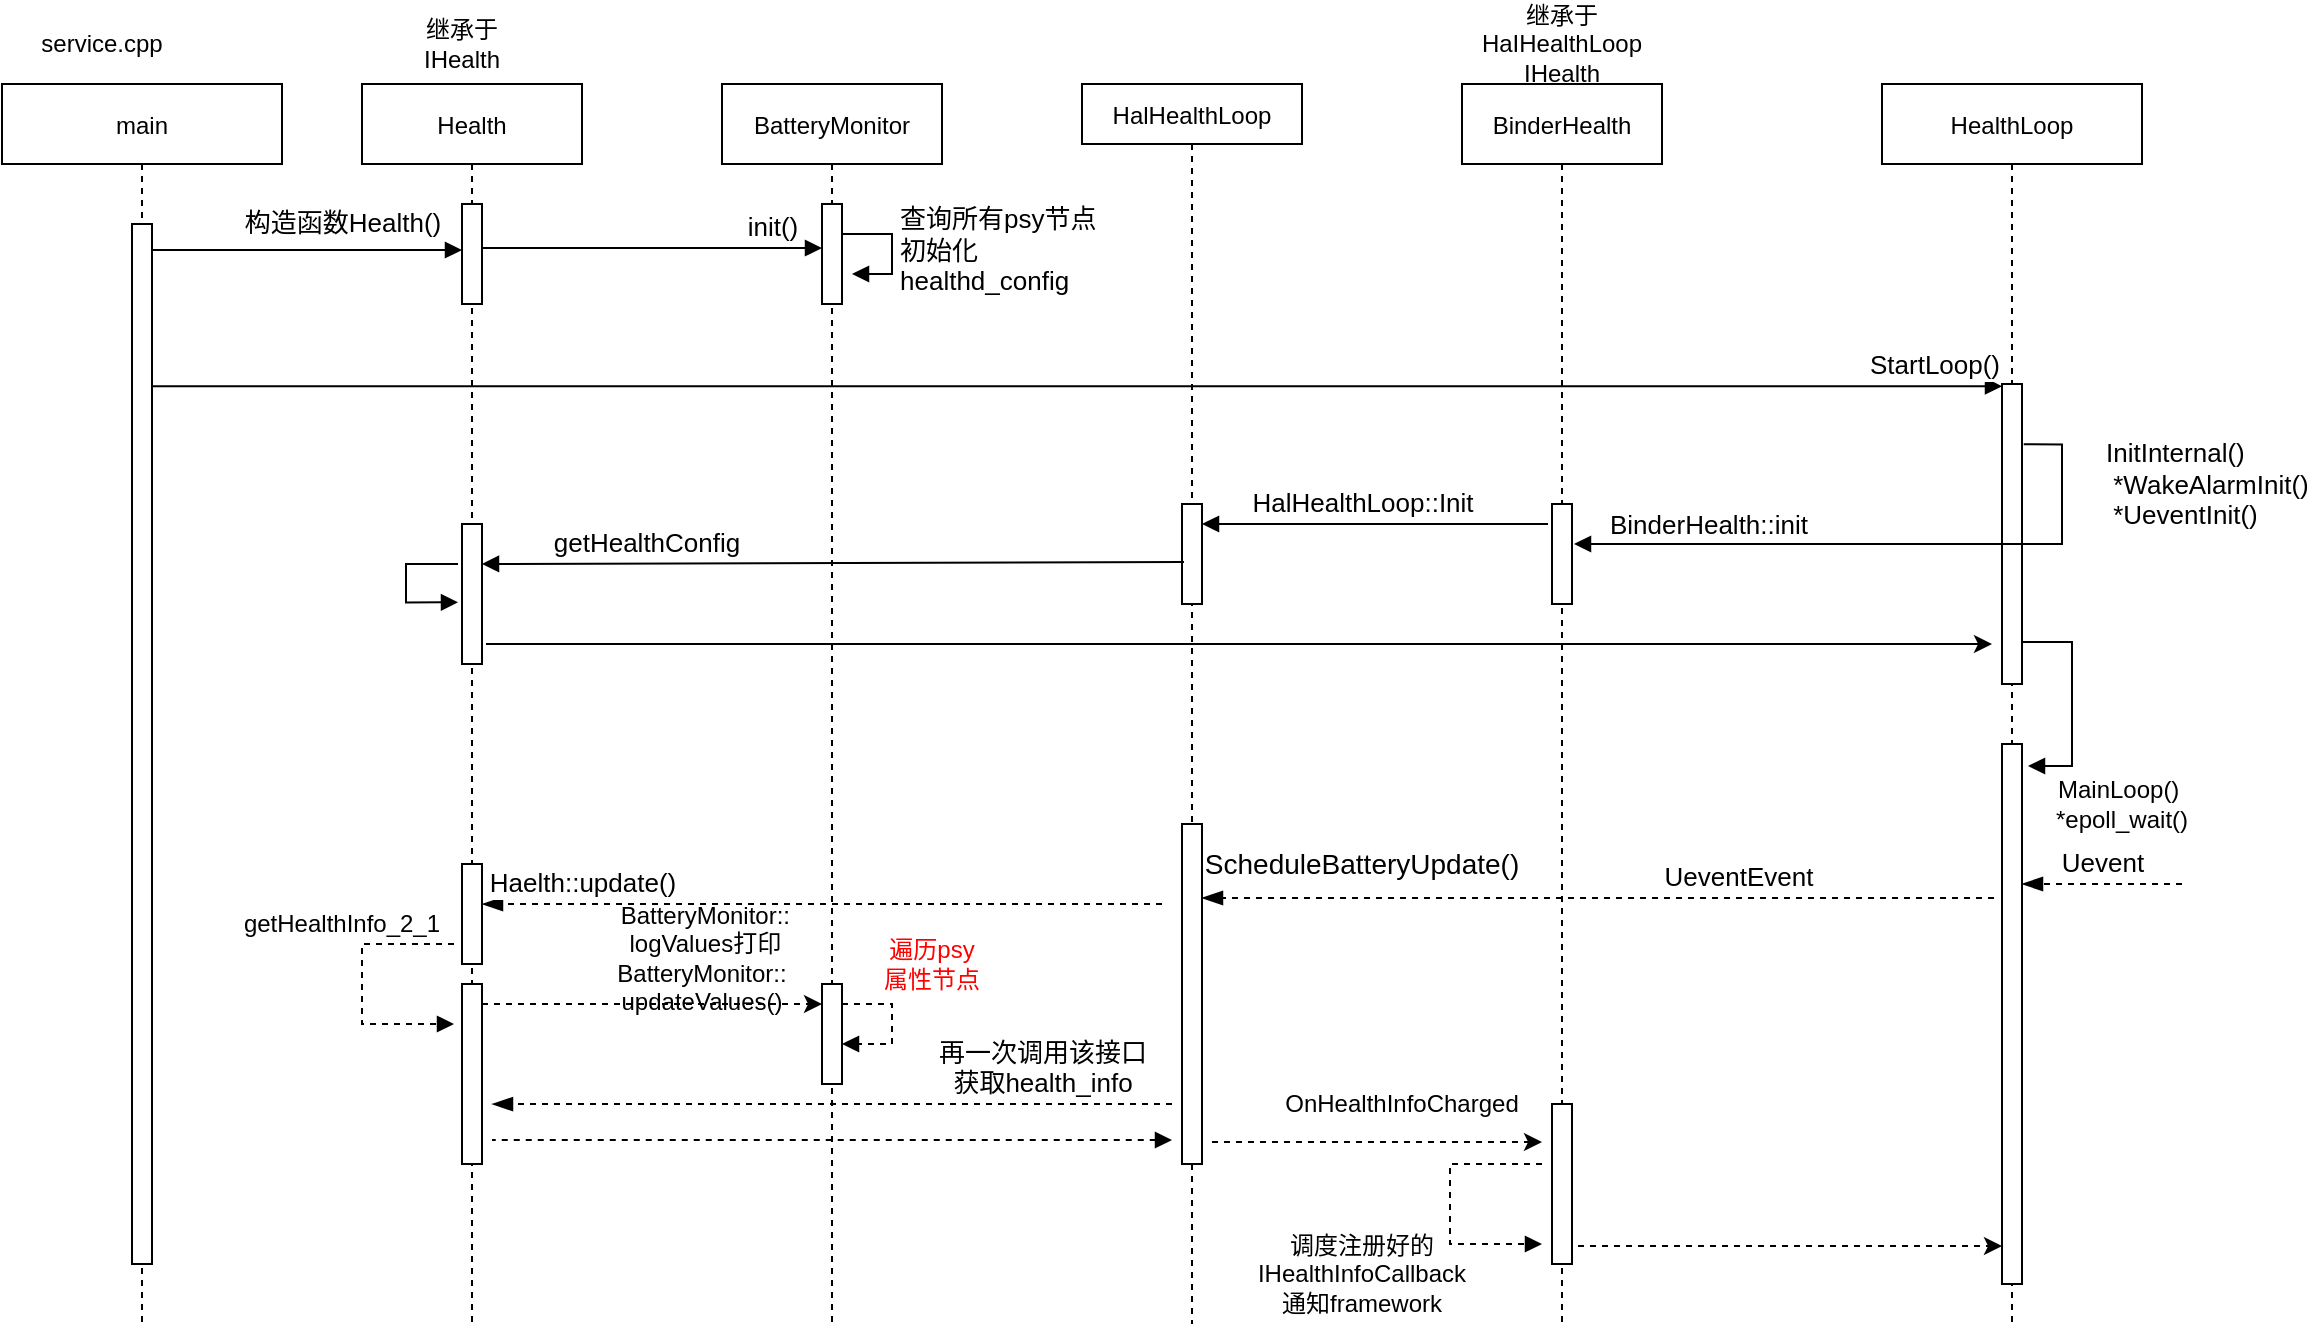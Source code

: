 <mxfile>
    <diagram id="kgpKYQtTHZ0yAKxKKP6v" name="Page-1">
        <mxGraphModel dx="970" dy="642" grid="1" gridSize="10" guides="1" tooltips="1" connect="1" arrows="1" fold="1" page="1" pageScale="1" pageWidth="850" pageHeight="1100" math="0" shadow="0">
            <root>
                <mxCell id="0"/>
                <mxCell id="1" parent="0"/>
                <mxCell id="3nuBFxr9cyL0pnOWT2aG-1" value="main" style="shape=umlLifeline;perimeter=lifelinePerimeter;container=1;collapsible=0;recursiveResize=0;rounded=0;shadow=0;strokeWidth=1;" parent="1" vertex="1">
                    <mxGeometry x="120" y="80" width="140" height="620" as="geometry"/>
                </mxCell>
                <mxCell id="3nuBFxr9cyL0pnOWT2aG-2" value="" style="points=[];perimeter=orthogonalPerimeter;rounded=0;shadow=0;strokeWidth=1;" parent="3nuBFxr9cyL0pnOWT2aG-1" vertex="1">
                    <mxGeometry x="65" y="70" width="10" height="520" as="geometry"/>
                </mxCell>
                <mxCell id="3nuBFxr9cyL0pnOWT2aG-5" value="Health" style="shape=umlLifeline;perimeter=lifelinePerimeter;container=1;collapsible=0;recursiveResize=0;rounded=0;shadow=0;strokeWidth=1;" parent="1" vertex="1">
                    <mxGeometry x="300" y="80" width="110" height="620" as="geometry"/>
                </mxCell>
                <mxCell id="qYyZ9x5dWhUnfHjNsUSw-17" value="" style="html=1;points=[];perimeter=orthogonalPerimeter;" parent="3nuBFxr9cyL0pnOWT2aG-5" vertex="1">
                    <mxGeometry x="50" y="60" width="10" height="50" as="geometry"/>
                </mxCell>
                <mxCell id="qYyZ9x5dWhUnfHjNsUSw-41" value="" style="html=1;points=[];perimeter=orthogonalPerimeter;" parent="3nuBFxr9cyL0pnOWT2aG-5" vertex="1">
                    <mxGeometry x="50" y="220" width="10" height="70" as="geometry"/>
                </mxCell>
                <mxCell id="qYyZ9x5dWhUnfHjNsUSw-43" value="" style="edgeStyle=orthogonalEdgeStyle;html=1;align=left;spacingLeft=2;endArrow=block;rounded=0;shadow=0;sketch=0;entryX=0.48;entryY=0.418;entryDx=0;entryDy=0;entryPerimeter=0;exitX=0.3;exitY=0.4;exitDx=0;exitDy=0;exitPerimeter=0;" parent="3nuBFxr9cyL0pnOWT2aG-5" edge="1">
                    <mxGeometry x="-0.11" y="-20" relative="1" as="geometry">
                        <mxPoint x="48" y="240" as="sourcePoint"/>
                        <Array as="points">
                            <mxPoint x="22" y="240"/>
                            <mxPoint x="22" y="259"/>
                        </Array>
                        <mxPoint x="48" y="259.16" as="targetPoint"/>
                        <mxPoint x="20" y="-20" as="offset"/>
                    </mxGeometry>
                </mxCell>
                <mxCell id="qYyZ9x5dWhUnfHjNsUSw-56" value="" style="html=1;points=[];perimeter=orthogonalPerimeter;" parent="3nuBFxr9cyL0pnOWT2aG-5" vertex="1">
                    <mxGeometry x="50" y="390" width="10" height="50" as="geometry"/>
                </mxCell>
                <mxCell id="qYyZ9x5dWhUnfHjNsUSw-58" value="" style="html=1;points=[];perimeter=orthogonalPerimeter;" parent="3nuBFxr9cyL0pnOWT2aG-5" vertex="1">
                    <mxGeometry x="50" y="450" width="10" height="90" as="geometry"/>
                </mxCell>
                <mxCell id="qYyZ9x5dWhUnfHjNsUSw-7" value="BatteryMonitor" style="shape=umlLifeline;perimeter=lifelinePerimeter;container=1;collapsible=0;recursiveResize=0;rounded=0;shadow=0;strokeWidth=1;" parent="1" vertex="1">
                    <mxGeometry x="480" y="80" width="110" height="620" as="geometry"/>
                </mxCell>
                <mxCell id="qYyZ9x5dWhUnfHjNsUSw-25" value="" style="html=1;points=[];perimeter=orthogonalPerimeter;" parent="qYyZ9x5dWhUnfHjNsUSw-7" vertex="1">
                    <mxGeometry x="50" y="60" width="10" height="50" as="geometry"/>
                </mxCell>
                <mxCell id="qYyZ9x5dWhUnfHjNsUSw-26" value="&lt;font style=&quot;font-size: 13px&quot;&gt;init()&lt;/font&gt;" style="html=1;verticalAlign=bottom;startArrow=none;endArrow=block;startSize=8;startFill=0;" parent="qYyZ9x5dWhUnfHjNsUSw-7" target="qYyZ9x5dWhUnfHjNsUSw-25" edge="1">
                    <mxGeometry x="0.706" relative="1" as="geometry">
                        <mxPoint x="-120" y="82" as="sourcePoint"/>
                        <mxPoint as="offset"/>
                    </mxGeometry>
                </mxCell>
                <mxCell id="qYyZ9x5dWhUnfHjNsUSw-30" value="&lt;font style=&quot;font-size: 13px&quot;&gt;查询所有psy节点&lt;br&gt;初始化&lt;br&gt;healthd_config&lt;/font&gt;" style="edgeStyle=orthogonalEdgeStyle;html=1;align=left;spacingLeft=2;endArrow=block;rounded=0;entryX=1;entryY=0;" parent="qYyZ9x5dWhUnfHjNsUSw-7" edge="1">
                    <mxGeometry relative="1" as="geometry">
                        <mxPoint x="60" y="75" as="sourcePoint"/>
                        <Array as="points">
                            <mxPoint x="85" y="75"/>
                        </Array>
                        <mxPoint x="65" y="95" as="targetPoint"/>
                    </mxGeometry>
                </mxCell>
                <mxCell id="qYyZ9x5dWhUnfHjNsUSw-65" value="" style="html=1;points=[];perimeter=orthogonalPerimeter;" parent="qYyZ9x5dWhUnfHjNsUSw-7" vertex="1">
                    <mxGeometry x="50" y="450" width="10" height="50" as="geometry"/>
                </mxCell>
                <mxCell id="qYyZ9x5dWhUnfHjNsUSw-9" value="HealthLoop" style="shape=umlLifeline;perimeter=lifelinePerimeter;container=1;collapsible=0;recursiveResize=0;rounded=0;shadow=0;strokeWidth=1;" parent="1" vertex="1">
                    <mxGeometry x="1060" y="80" width="130" height="620" as="geometry"/>
                </mxCell>
                <mxCell id="qYyZ9x5dWhUnfHjNsUSw-32" value="" style="html=1;points=[];perimeter=orthogonalPerimeter;" parent="qYyZ9x5dWhUnfHjNsUSw-9" vertex="1">
                    <mxGeometry x="60" y="150" width="10" height="150" as="geometry"/>
                </mxCell>
                <mxCell id="qYyZ9x5dWhUnfHjNsUSw-48" value="" style="html=1;points=[];perimeter=orthogonalPerimeter;" parent="qYyZ9x5dWhUnfHjNsUSw-9" vertex="1">
                    <mxGeometry x="60" y="330" width="10" height="270" as="geometry"/>
                </mxCell>
                <mxCell id="qYyZ9x5dWhUnfHjNsUSw-53" value="&lt;font style=&quot;font-size: 13px&quot;&gt;Uevent&lt;/font&gt;" style="html=1;verticalAlign=bottom;endArrow=blockThin;dashed=1;endSize=8;shadow=0;endFill=1;" parent="qYyZ9x5dWhUnfHjNsUSw-9" edge="1">
                    <mxGeometry relative="1" as="geometry">
                        <mxPoint x="150" y="400" as="sourcePoint"/>
                        <mxPoint x="70" y="400" as="targetPoint"/>
                    </mxGeometry>
                </mxCell>
                <mxCell id="qYyZ9x5dWhUnfHjNsUSw-11" value="BinderHealth" style="shape=umlLifeline;perimeter=lifelinePerimeter;container=1;collapsible=0;recursiveResize=0;rounded=0;shadow=0;strokeWidth=1;" parent="1" vertex="1">
                    <mxGeometry x="850" y="80" width="100" height="620" as="geometry"/>
                </mxCell>
                <mxCell id="qYyZ9x5dWhUnfHjNsUSw-36" value="" style="html=1;points=[];perimeter=orthogonalPerimeter;" parent="qYyZ9x5dWhUnfHjNsUSw-11" vertex="1">
                    <mxGeometry x="45" y="210" width="10" height="50" as="geometry"/>
                </mxCell>
                <mxCell id="qYyZ9x5dWhUnfHjNsUSw-75" value="" style="html=1;points=[];perimeter=orthogonalPerimeter;" parent="qYyZ9x5dWhUnfHjNsUSw-11" vertex="1">
                    <mxGeometry x="45" y="510" width="10" height="80" as="geometry"/>
                </mxCell>
                <mxCell id="qYyZ9x5dWhUnfHjNsUSw-13" value="HalHealthLoop" style="shape=umlLifeline;perimeter=lifelinePerimeter;container=1;collapsible=0;recursiveResize=0;rounded=0;shadow=0;strokeWidth=1;size=30;" parent="1" vertex="1">
                    <mxGeometry x="660" y="80" width="110" height="620" as="geometry"/>
                </mxCell>
                <mxCell id="qYyZ9x5dWhUnfHjNsUSw-38" value="" style="html=1;points=[];perimeter=orthogonalPerimeter;" parent="qYyZ9x5dWhUnfHjNsUSw-13" vertex="1">
                    <mxGeometry x="50" y="210" width="10" height="50" as="geometry"/>
                </mxCell>
                <mxCell id="qYyZ9x5dWhUnfHjNsUSw-55" value="" style="html=1;points=[];perimeter=orthogonalPerimeter;" parent="qYyZ9x5dWhUnfHjNsUSw-13" vertex="1">
                    <mxGeometry x="50" y="370" width="10" height="170" as="geometry"/>
                </mxCell>
                <mxCell id="qYyZ9x5dWhUnfHjNsUSw-18" value="&lt;font style=&quot;font-size: 13px&quot;&gt;构造函数Health()&lt;/font&gt;" style="html=1;verticalAlign=bottom;startArrow=none;endArrow=block;startSize=8;startFill=0;exitX=1;exitY=0.025;exitDx=0;exitDy=0;exitPerimeter=0;" parent="1" source="3nuBFxr9cyL0pnOWT2aG-2" target="qYyZ9x5dWhUnfHjNsUSw-17" edge="1">
                    <mxGeometry x="0.226" y="3" relative="1" as="geometry">
                        <mxPoint x="180" y="160" as="sourcePoint"/>
                        <mxPoint as="offset"/>
                    </mxGeometry>
                </mxCell>
                <mxCell id="qYyZ9x5dWhUnfHjNsUSw-19" value="service.cpp" style="text;html=1;strokeColor=none;fillColor=none;align=center;verticalAlign=middle;whiteSpace=wrap;rounded=0;" parent="1" vertex="1">
                    <mxGeometry x="150" y="50" width="40" height="20" as="geometry"/>
                </mxCell>
                <mxCell id="qYyZ9x5dWhUnfHjNsUSw-20" value="继承于&lt;br&gt;IHealth" style="text;html=1;strokeColor=none;fillColor=none;align=center;verticalAlign=middle;whiteSpace=wrap;rounded=0;" parent="1" vertex="1">
                    <mxGeometry x="330" y="50" width="40" height="20" as="geometry"/>
                </mxCell>
                <mxCell id="qYyZ9x5dWhUnfHjNsUSw-31" value="继承于&lt;br&gt;HaIHealthLoop&lt;br&gt;&lt;div&gt;&lt;span&gt;IHealth&lt;/span&gt;&lt;/div&gt;" style="text;html=1;strokeColor=none;fillColor=none;align=center;verticalAlign=middle;whiteSpace=wrap;rounded=0;" parent="1" vertex="1">
                    <mxGeometry x="880" y="50" width="40" height="20" as="geometry"/>
                </mxCell>
                <mxCell id="qYyZ9x5dWhUnfHjNsUSw-33" value="&lt;span style=&quot;font-size: 13px&quot;&gt;StartLoop()&lt;/span&gt;" style="html=1;verticalAlign=bottom;startArrow=none;endArrow=block;startSize=8;startFill=0;exitX=1;exitY=0.156;exitDx=0;exitDy=0;exitPerimeter=0;" parent="1" source="3nuBFxr9cyL0pnOWT2aG-2" target="qYyZ9x5dWhUnfHjNsUSw-32" edge="1">
                    <mxGeometry x="0.925" relative="1" as="geometry">
                        <mxPoint x="200" y="230" as="sourcePoint"/>
                        <mxPoint as="offset"/>
                    </mxGeometry>
                </mxCell>
                <mxCell id="qYyZ9x5dWhUnfHjNsUSw-39" value="&lt;font style=&quot;font-size: 13px&quot;&gt;HalHealthLoop::Init&lt;/font&gt;" style="html=1;verticalAlign=bottom;endArrow=none;startArrow=block;startFill=1;endFill=0;" parent="1" edge="1">
                    <mxGeometry x="-0.075" width="80" relative="1" as="geometry">
                        <mxPoint x="720" y="300" as="sourcePoint"/>
                        <mxPoint x="893" y="300" as="targetPoint"/>
                        <mxPoint as="offset"/>
                    </mxGeometry>
                </mxCell>
                <mxCell id="qYyZ9x5dWhUnfHjNsUSw-40" value="&lt;font style=&quot;font-size: 13px&quot;&gt;getHealthConfig&lt;/font&gt;" style="html=1;verticalAlign=bottom;endArrow=none;startArrow=block;startFill=1;endFill=0;entryX=0.1;entryY=0.58;entryDx=0;entryDy=0;entryPerimeter=0;" parent="1" target="qYyZ9x5dWhUnfHjNsUSw-38" edge="1">
                    <mxGeometry x="-0.533" width="80" relative="1" as="geometry">
                        <mxPoint x="360" y="320" as="sourcePoint"/>
                        <mxPoint x="703" y="320" as="targetPoint"/>
                        <mxPoint as="offset"/>
                    </mxGeometry>
                </mxCell>
                <mxCell id="qYyZ9x5dWhUnfHjNsUSw-35" value="&lt;font style=&quot;font-size: 13px&quot;&gt;BinderHealth::init&lt;/font&gt;" style="edgeStyle=orthogonalEdgeStyle;html=1;align=left;spacingLeft=2;endArrow=block;rounded=0;entryX=1.1;entryY=0.4;entryDx=0;entryDy=0;entryPerimeter=0;exitX=1.086;exitY=0.201;exitDx=0;exitDy=0;exitPerimeter=0;" parent="1" source="qYyZ9x5dWhUnfHjNsUSw-32" target="qYyZ9x5dWhUnfHjNsUSw-36" edge="1">
                    <mxGeometry x="0.909" y="-10" relative="1" as="geometry">
                        <mxPoint x="1140" y="260" as="sourcePoint"/>
                        <Array as="points">
                            <mxPoint x="1150" y="260"/>
                            <mxPoint x="1150" y="310"/>
                        </Array>
                        <mxPoint x="1120" y="280" as="targetPoint"/>
                        <mxPoint as="offset"/>
                    </mxGeometry>
                </mxCell>
                <mxCell id="qYyZ9x5dWhUnfHjNsUSw-37" value="&lt;font&gt;&lt;span style=&quot;font-size: 13px&quot;&gt;InitInternal()&lt;/span&gt;&lt;br&gt;&lt;div&gt;&lt;span style=&quot;font-size: 13px&quot;&gt;&amp;nbsp;*WakeAlarmInit()&lt;/span&gt;&lt;span style=&quot;font-size: 13px&quot;&gt;&amp;nbsp; &amp;nbsp;*UeventInit()&lt;/span&gt;&lt;/div&gt;&lt;/font&gt;" style="text;html=1;strokeColor=none;fillColor=none;align=left;verticalAlign=middle;whiteSpace=wrap;rounded=0;" parent="1" vertex="1">
                    <mxGeometry x="1170" y="270" width="40" height="20" as="geometry"/>
                </mxCell>
                <mxCell id="qYyZ9x5dWhUnfHjNsUSw-47" value="" style="endArrow=classic;html=1;shadow=0;" parent="1" edge="1">
                    <mxGeometry width="50" height="50" relative="1" as="geometry">
                        <mxPoint x="362" y="360" as="sourcePoint"/>
                        <mxPoint x="1115" y="360" as="targetPoint"/>
                        <Array as="points">
                            <mxPoint x="513" y="360"/>
                        </Array>
                    </mxGeometry>
                </mxCell>
                <mxCell id="qYyZ9x5dWhUnfHjNsUSw-50" value="" style="edgeStyle=orthogonalEdgeStyle;html=1;align=left;spacingLeft=2;endArrow=block;rounded=0;shadow=0;" parent="1" edge="1">
                    <mxGeometry relative="1" as="geometry">
                        <mxPoint x="1130" y="359" as="sourcePoint"/>
                        <Array as="points">
                            <mxPoint x="1155" y="359"/>
                            <mxPoint x="1155" y="421"/>
                        </Array>
                        <mxPoint x="1133" y="421" as="targetPoint"/>
                    </mxGeometry>
                </mxCell>
                <mxCell id="qYyZ9x5dWhUnfHjNsUSw-51" value="MainLoop()&amp;nbsp; *epoll_wait()" style="text;html=1;strokeColor=none;fillColor=none;align=center;verticalAlign=middle;whiteSpace=wrap;rounded=0;" parent="1" vertex="1">
                    <mxGeometry x="1160" y="430" width="40" height="20" as="geometry"/>
                </mxCell>
                <mxCell id="qYyZ9x5dWhUnfHjNsUSw-54" value="&lt;font style=&quot;font-size: 13px&quot;&gt;UeventEvent&lt;/font&gt;" style="html=1;verticalAlign=bottom;endArrow=blockThin;dashed=1;endSize=8;shadow=0;endFill=1;exitX=-0.4;exitY=0.285;exitDx=0;exitDy=0;exitPerimeter=0;" parent="1" source="qYyZ9x5dWhUnfHjNsUSw-48" edge="1">
                    <mxGeometry x="-0.351" relative="1" as="geometry">
                        <mxPoint x="1110" y="490" as="sourcePoint"/>
                        <mxPoint x="720" y="487" as="targetPoint"/>
                        <mxPoint as="offset"/>
                    </mxGeometry>
                </mxCell>
                <mxCell id="qYyZ9x5dWhUnfHjNsUSw-57" value="&lt;font style=&quot;font-size: 13px&quot;&gt;Haelth::update()&lt;/font&gt;" style="html=1;verticalAlign=bottom;endArrow=blockThin;dashed=1;endSize=8;shadow=0;endFill=1;" parent="1" edge="1">
                    <mxGeometry x="0.706" relative="1" as="geometry">
                        <mxPoint x="700" y="490" as="sourcePoint"/>
                        <mxPoint x="360" y="490.05" as="targetPoint"/>
                        <mxPoint as="offset"/>
                    </mxGeometry>
                </mxCell>
                <mxCell id="qYyZ9x5dWhUnfHjNsUSw-61" value="" style="edgeStyle=orthogonalEdgeStyle;html=1;align=left;spacingLeft=2;endArrow=block;rounded=0;shadow=0;sketch=0;exitX=0.3;exitY=0.4;exitDx=0;exitDy=0;exitPerimeter=0;dashed=1;" parent="1" edge="1">
                    <mxGeometry x="-0.11" y="-20" relative="1" as="geometry">
                        <mxPoint x="346" y="510" as="sourcePoint"/>
                        <Array as="points">
                            <mxPoint x="300" y="510"/>
                            <mxPoint x="300" y="550"/>
                            <mxPoint x="346" y="550"/>
                        </Array>
                        <mxPoint x="346" y="550" as="targetPoint"/>
                        <mxPoint x="20" y="-20" as="offset"/>
                    </mxGeometry>
                </mxCell>
                <mxCell id="qYyZ9x5dWhUnfHjNsUSw-62" value="getHealthInfo_2_1" style="text;html=1;strokeColor=none;fillColor=none;align=center;verticalAlign=middle;whiteSpace=wrap;rounded=0;" parent="1" vertex="1">
                    <mxGeometry x="270" y="490" width="40" height="20" as="geometry"/>
                </mxCell>
                <mxCell id="qYyZ9x5dWhUnfHjNsUSw-63" value="&lt;font style=&quot;font-size: 14px&quot;&gt;ScheduleBatteryUpdate()&lt;/font&gt;" style="text;html=1;strokeColor=none;fillColor=none;align=center;verticalAlign=middle;whiteSpace=wrap;rounded=0;" parent="1" vertex="1">
                    <mxGeometry x="780" y="460" width="40" height="20" as="geometry"/>
                </mxCell>
                <mxCell id="qYyZ9x5dWhUnfHjNsUSw-64" value="" style="endArrow=classic;html=1;shadow=0;dashed=1;" parent="1" edge="1">
                    <mxGeometry width="50" height="50" relative="1" as="geometry">
                        <mxPoint x="360" y="540" as="sourcePoint"/>
                        <mxPoint x="530" y="540" as="targetPoint"/>
                    </mxGeometry>
                </mxCell>
                <mxCell id="qYyZ9x5dWhUnfHjNsUSw-67" value="" style="edgeStyle=orthogonalEdgeStyle;html=1;align=left;spacingLeft=2;endArrow=block;rounded=0;shadow=0;dashed=1;" parent="1" target="qYyZ9x5dWhUnfHjNsUSw-65" edge="1">
                    <mxGeometry relative="1" as="geometry">
                        <mxPoint x="540" y="540" as="sourcePoint"/>
                        <Array as="points">
                            <mxPoint x="565" y="540"/>
                            <mxPoint x="565" y="560"/>
                        </Array>
                        <mxPoint x="543" y="602" as="targetPoint"/>
                    </mxGeometry>
                </mxCell>
                <mxCell id="qYyZ9x5dWhUnfHjNsUSw-69" value="&lt;font color=&quot;#ff0000&quot;&gt;遍历psy属性节点&lt;/font&gt;" style="text;html=1;strokeColor=none;fillColor=none;align=center;verticalAlign=middle;whiteSpace=wrap;rounded=0;" parent="1" vertex="1">
                    <mxGeometry x="560" y="510" width="50" height="20" as="geometry"/>
                </mxCell>
                <mxCell id="qYyZ9x5dWhUnfHjNsUSw-70" value="&lt;font style=&quot;font-size: 13px&quot;&gt;再一次调用该接口&lt;br&gt;获取health_info&lt;br&gt;&lt;/font&gt;" style="html=1;verticalAlign=bottom;endArrow=blockThin;dashed=1;endSize=8;shadow=0;endFill=1;" parent="1" edge="1">
                    <mxGeometry x="-0.618" relative="1" as="geometry">
                        <mxPoint x="705" y="590" as="sourcePoint"/>
                        <mxPoint x="365" y="590.05" as="targetPoint"/>
                        <mxPoint as="offset"/>
                    </mxGeometry>
                </mxCell>
                <mxCell id="qYyZ9x5dWhUnfHjNsUSw-71" value="&lt;font style=&quot;font-size: 13px&quot;&gt;&lt;br&gt;&lt;/font&gt;" style="html=1;verticalAlign=bottom;endArrow=none;dashed=1;endSize=8;shadow=0;endFill=0;startArrow=block;startFill=1;" parent="1" edge="1">
                    <mxGeometry x="-0.618" relative="1" as="geometry">
                        <mxPoint x="705" y="608" as="sourcePoint"/>
                        <mxPoint x="365" y="608.05" as="targetPoint"/>
                        <mxPoint as="offset"/>
                    </mxGeometry>
                </mxCell>
                <mxCell id="qYyZ9x5dWhUnfHjNsUSw-72" value="" style="endArrow=classic;html=1;shadow=0;dashed=1;exitX=1.5;exitY=0.935;exitDx=0;exitDy=0;exitPerimeter=0;" parent="1" source="qYyZ9x5dWhUnfHjNsUSw-55" edge="1">
                    <mxGeometry width="50" height="50" relative="1" as="geometry">
                        <mxPoint x="740" y="630" as="sourcePoint"/>
                        <mxPoint x="890" y="609" as="targetPoint"/>
                    </mxGeometry>
                </mxCell>
                <mxCell id="qYyZ9x5dWhUnfHjNsUSw-76" value="OnHealthInfoCharged" style="text;html=1;strokeColor=none;fillColor=none;align=center;verticalAlign=middle;whiteSpace=wrap;rounded=0;" parent="1" vertex="1">
                    <mxGeometry x="800" y="580" width="40" height="20" as="geometry"/>
                </mxCell>
                <mxCell id="qYyZ9x5dWhUnfHjNsUSw-77" value="" style="edgeStyle=orthogonalEdgeStyle;html=1;align=left;spacingLeft=2;endArrow=block;rounded=0;shadow=0;sketch=0;exitX=0.3;exitY=0.4;exitDx=0;exitDy=0;exitPerimeter=0;dashed=1;" parent="1" edge="1">
                    <mxGeometry x="-0.11" y="-20" relative="1" as="geometry">
                        <mxPoint x="890" y="620" as="sourcePoint"/>
                        <Array as="points">
                            <mxPoint x="844" y="620"/>
                            <mxPoint x="844" y="660"/>
                            <mxPoint x="890" y="660"/>
                        </Array>
                        <mxPoint x="890" y="660" as="targetPoint"/>
                        <mxPoint x="20" y="-20" as="offset"/>
                    </mxGeometry>
                </mxCell>
                <mxCell id="qYyZ9x5dWhUnfHjNsUSw-78" value="调度注册好的IHealthInfoCallback通知framework" style="text;html=1;strokeColor=none;fillColor=none;align=center;verticalAlign=middle;whiteSpace=wrap;rounded=0;" parent="1" vertex="1">
                    <mxGeometry x="780" y="660" width="40" height="30" as="geometry"/>
                </mxCell>
                <mxCell id="qYyZ9x5dWhUnfHjNsUSw-79" value="" style="endArrow=classic;html=1;shadow=0;dashed=1;exitX=1.3;exitY=0.888;exitDx=0;exitDy=0;exitPerimeter=0;" parent="1" source="qYyZ9x5dWhUnfHjNsUSw-75" edge="1">
                    <mxGeometry width="50" height="50" relative="1" as="geometry">
                        <mxPoint x="920" y="660" as="sourcePoint"/>
                        <mxPoint x="1120" y="661" as="targetPoint"/>
                    </mxGeometry>
                </mxCell>
                <mxCell id="qYyZ9x5dWhUnfHjNsUSw-66" value="&lt;br&gt;&lt;div&gt;&amp;nbsp;BatteryMonitor::&lt;/div&gt;&lt;div&gt;&amp;nbsp;logValues打印&lt;/div&gt;BatteryMonitor::&lt;br&gt;updateValues()" style="text;html=1;strokeColor=none;fillColor=none;align=center;verticalAlign=middle;whiteSpace=wrap;rounded=0;" parent="1" vertex="1">
                    <mxGeometry x="410" y="500" width="120" height="20" as="geometry"/>
                </mxCell>
            </root>
        </mxGraphModel>
    </diagram>
</mxfile>